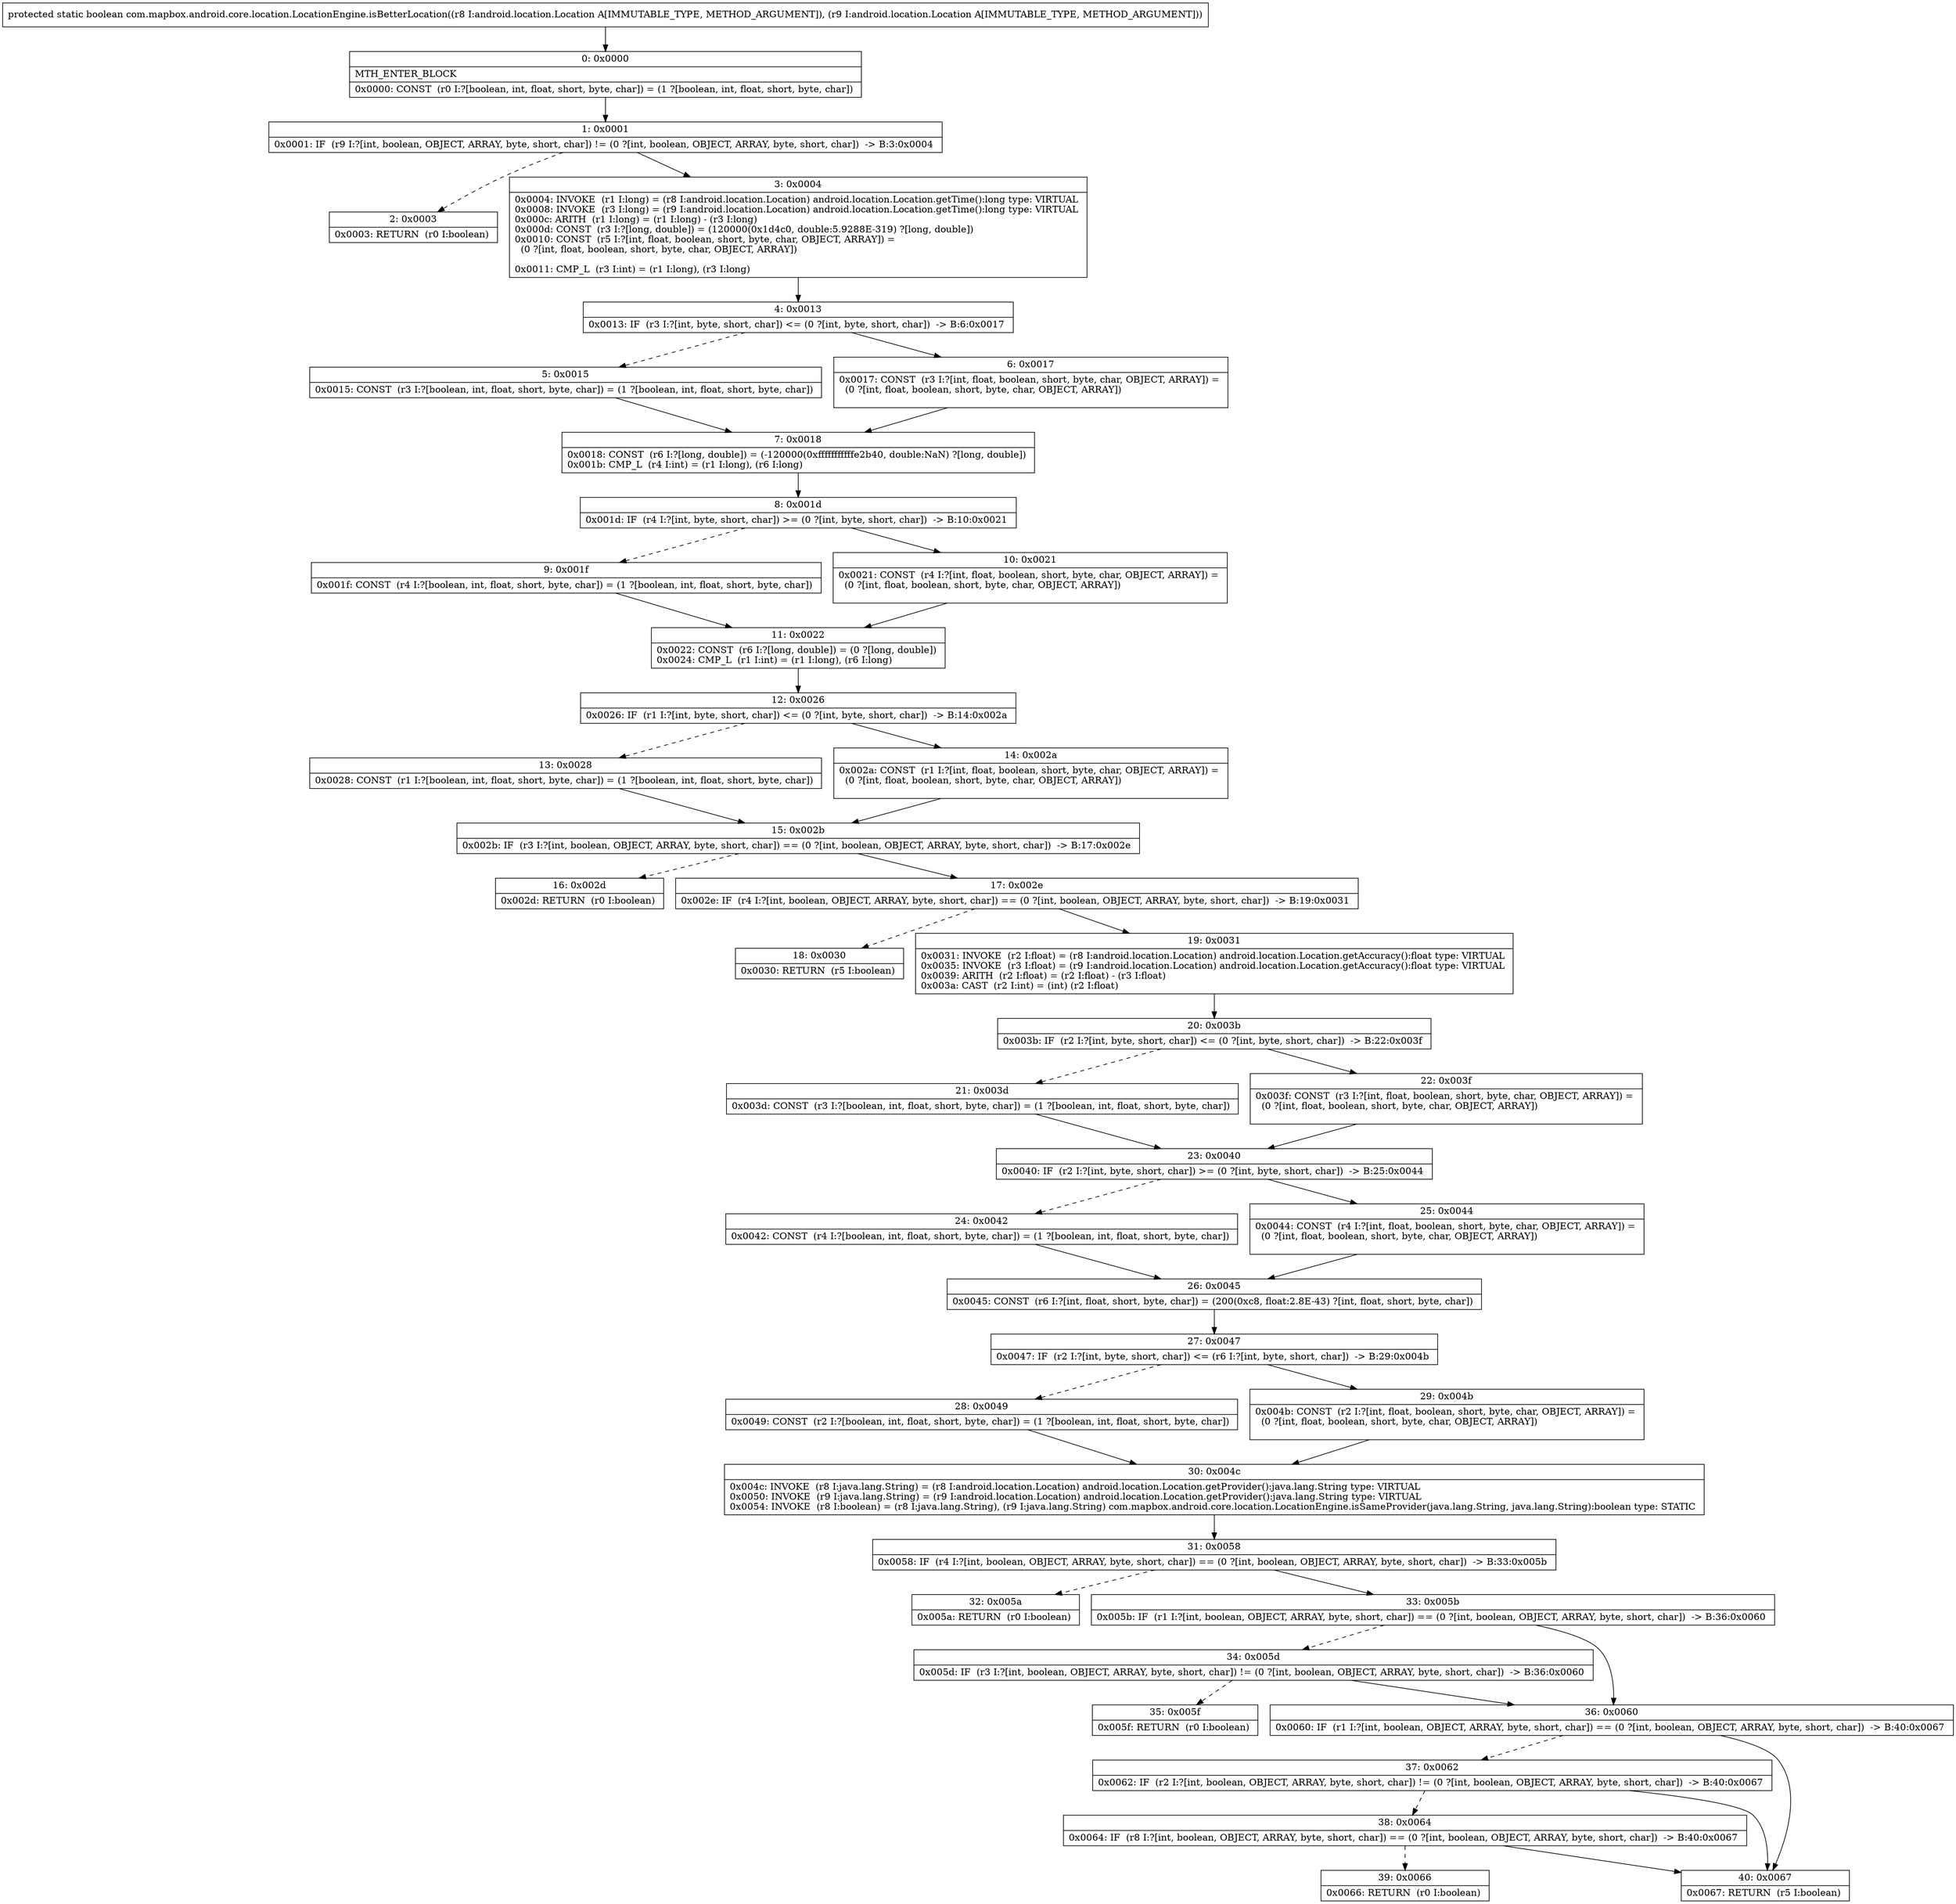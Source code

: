 digraph "CFG forcom.mapbox.android.core.location.LocationEngine.isBetterLocation(Landroid\/location\/Location;Landroid\/location\/Location;)Z" {
Node_0 [shape=record,label="{0\:\ 0x0000|MTH_ENTER_BLOCK\l|0x0000: CONST  (r0 I:?[boolean, int, float, short, byte, char]) = (1 ?[boolean, int, float, short, byte, char]) \l}"];
Node_1 [shape=record,label="{1\:\ 0x0001|0x0001: IF  (r9 I:?[int, boolean, OBJECT, ARRAY, byte, short, char]) != (0 ?[int, boolean, OBJECT, ARRAY, byte, short, char])  \-\> B:3:0x0004 \l}"];
Node_2 [shape=record,label="{2\:\ 0x0003|0x0003: RETURN  (r0 I:boolean) \l}"];
Node_3 [shape=record,label="{3\:\ 0x0004|0x0004: INVOKE  (r1 I:long) = (r8 I:android.location.Location) android.location.Location.getTime():long type: VIRTUAL \l0x0008: INVOKE  (r3 I:long) = (r9 I:android.location.Location) android.location.Location.getTime():long type: VIRTUAL \l0x000c: ARITH  (r1 I:long) = (r1 I:long) \- (r3 I:long) \l0x000d: CONST  (r3 I:?[long, double]) = (120000(0x1d4c0, double:5.9288E\-319) ?[long, double]) \l0x0010: CONST  (r5 I:?[int, float, boolean, short, byte, char, OBJECT, ARRAY]) = \l  (0 ?[int, float, boolean, short, byte, char, OBJECT, ARRAY])\l \l0x0011: CMP_L  (r3 I:int) = (r1 I:long), (r3 I:long) \l}"];
Node_4 [shape=record,label="{4\:\ 0x0013|0x0013: IF  (r3 I:?[int, byte, short, char]) \<= (0 ?[int, byte, short, char])  \-\> B:6:0x0017 \l}"];
Node_5 [shape=record,label="{5\:\ 0x0015|0x0015: CONST  (r3 I:?[boolean, int, float, short, byte, char]) = (1 ?[boolean, int, float, short, byte, char]) \l}"];
Node_6 [shape=record,label="{6\:\ 0x0017|0x0017: CONST  (r3 I:?[int, float, boolean, short, byte, char, OBJECT, ARRAY]) = \l  (0 ?[int, float, boolean, short, byte, char, OBJECT, ARRAY])\l \l}"];
Node_7 [shape=record,label="{7\:\ 0x0018|0x0018: CONST  (r6 I:?[long, double]) = (\-120000(0xfffffffffffe2b40, double:NaN) ?[long, double]) \l0x001b: CMP_L  (r4 I:int) = (r1 I:long), (r6 I:long) \l}"];
Node_8 [shape=record,label="{8\:\ 0x001d|0x001d: IF  (r4 I:?[int, byte, short, char]) \>= (0 ?[int, byte, short, char])  \-\> B:10:0x0021 \l}"];
Node_9 [shape=record,label="{9\:\ 0x001f|0x001f: CONST  (r4 I:?[boolean, int, float, short, byte, char]) = (1 ?[boolean, int, float, short, byte, char]) \l}"];
Node_10 [shape=record,label="{10\:\ 0x0021|0x0021: CONST  (r4 I:?[int, float, boolean, short, byte, char, OBJECT, ARRAY]) = \l  (0 ?[int, float, boolean, short, byte, char, OBJECT, ARRAY])\l \l}"];
Node_11 [shape=record,label="{11\:\ 0x0022|0x0022: CONST  (r6 I:?[long, double]) = (0 ?[long, double]) \l0x0024: CMP_L  (r1 I:int) = (r1 I:long), (r6 I:long) \l}"];
Node_12 [shape=record,label="{12\:\ 0x0026|0x0026: IF  (r1 I:?[int, byte, short, char]) \<= (0 ?[int, byte, short, char])  \-\> B:14:0x002a \l}"];
Node_13 [shape=record,label="{13\:\ 0x0028|0x0028: CONST  (r1 I:?[boolean, int, float, short, byte, char]) = (1 ?[boolean, int, float, short, byte, char]) \l}"];
Node_14 [shape=record,label="{14\:\ 0x002a|0x002a: CONST  (r1 I:?[int, float, boolean, short, byte, char, OBJECT, ARRAY]) = \l  (0 ?[int, float, boolean, short, byte, char, OBJECT, ARRAY])\l \l}"];
Node_15 [shape=record,label="{15\:\ 0x002b|0x002b: IF  (r3 I:?[int, boolean, OBJECT, ARRAY, byte, short, char]) == (0 ?[int, boolean, OBJECT, ARRAY, byte, short, char])  \-\> B:17:0x002e \l}"];
Node_16 [shape=record,label="{16\:\ 0x002d|0x002d: RETURN  (r0 I:boolean) \l}"];
Node_17 [shape=record,label="{17\:\ 0x002e|0x002e: IF  (r4 I:?[int, boolean, OBJECT, ARRAY, byte, short, char]) == (0 ?[int, boolean, OBJECT, ARRAY, byte, short, char])  \-\> B:19:0x0031 \l}"];
Node_18 [shape=record,label="{18\:\ 0x0030|0x0030: RETURN  (r5 I:boolean) \l}"];
Node_19 [shape=record,label="{19\:\ 0x0031|0x0031: INVOKE  (r2 I:float) = (r8 I:android.location.Location) android.location.Location.getAccuracy():float type: VIRTUAL \l0x0035: INVOKE  (r3 I:float) = (r9 I:android.location.Location) android.location.Location.getAccuracy():float type: VIRTUAL \l0x0039: ARITH  (r2 I:float) = (r2 I:float) \- (r3 I:float) \l0x003a: CAST  (r2 I:int) = (int) (r2 I:float) \l}"];
Node_20 [shape=record,label="{20\:\ 0x003b|0x003b: IF  (r2 I:?[int, byte, short, char]) \<= (0 ?[int, byte, short, char])  \-\> B:22:0x003f \l}"];
Node_21 [shape=record,label="{21\:\ 0x003d|0x003d: CONST  (r3 I:?[boolean, int, float, short, byte, char]) = (1 ?[boolean, int, float, short, byte, char]) \l}"];
Node_22 [shape=record,label="{22\:\ 0x003f|0x003f: CONST  (r3 I:?[int, float, boolean, short, byte, char, OBJECT, ARRAY]) = \l  (0 ?[int, float, boolean, short, byte, char, OBJECT, ARRAY])\l \l}"];
Node_23 [shape=record,label="{23\:\ 0x0040|0x0040: IF  (r2 I:?[int, byte, short, char]) \>= (0 ?[int, byte, short, char])  \-\> B:25:0x0044 \l}"];
Node_24 [shape=record,label="{24\:\ 0x0042|0x0042: CONST  (r4 I:?[boolean, int, float, short, byte, char]) = (1 ?[boolean, int, float, short, byte, char]) \l}"];
Node_25 [shape=record,label="{25\:\ 0x0044|0x0044: CONST  (r4 I:?[int, float, boolean, short, byte, char, OBJECT, ARRAY]) = \l  (0 ?[int, float, boolean, short, byte, char, OBJECT, ARRAY])\l \l}"];
Node_26 [shape=record,label="{26\:\ 0x0045|0x0045: CONST  (r6 I:?[int, float, short, byte, char]) = (200(0xc8, float:2.8E\-43) ?[int, float, short, byte, char]) \l}"];
Node_27 [shape=record,label="{27\:\ 0x0047|0x0047: IF  (r2 I:?[int, byte, short, char]) \<= (r6 I:?[int, byte, short, char])  \-\> B:29:0x004b \l}"];
Node_28 [shape=record,label="{28\:\ 0x0049|0x0049: CONST  (r2 I:?[boolean, int, float, short, byte, char]) = (1 ?[boolean, int, float, short, byte, char]) \l}"];
Node_29 [shape=record,label="{29\:\ 0x004b|0x004b: CONST  (r2 I:?[int, float, boolean, short, byte, char, OBJECT, ARRAY]) = \l  (0 ?[int, float, boolean, short, byte, char, OBJECT, ARRAY])\l \l}"];
Node_30 [shape=record,label="{30\:\ 0x004c|0x004c: INVOKE  (r8 I:java.lang.String) = (r8 I:android.location.Location) android.location.Location.getProvider():java.lang.String type: VIRTUAL \l0x0050: INVOKE  (r9 I:java.lang.String) = (r9 I:android.location.Location) android.location.Location.getProvider():java.lang.String type: VIRTUAL \l0x0054: INVOKE  (r8 I:boolean) = (r8 I:java.lang.String), (r9 I:java.lang.String) com.mapbox.android.core.location.LocationEngine.isSameProvider(java.lang.String, java.lang.String):boolean type: STATIC \l}"];
Node_31 [shape=record,label="{31\:\ 0x0058|0x0058: IF  (r4 I:?[int, boolean, OBJECT, ARRAY, byte, short, char]) == (0 ?[int, boolean, OBJECT, ARRAY, byte, short, char])  \-\> B:33:0x005b \l}"];
Node_32 [shape=record,label="{32\:\ 0x005a|0x005a: RETURN  (r0 I:boolean) \l}"];
Node_33 [shape=record,label="{33\:\ 0x005b|0x005b: IF  (r1 I:?[int, boolean, OBJECT, ARRAY, byte, short, char]) == (0 ?[int, boolean, OBJECT, ARRAY, byte, short, char])  \-\> B:36:0x0060 \l}"];
Node_34 [shape=record,label="{34\:\ 0x005d|0x005d: IF  (r3 I:?[int, boolean, OBJECT, ARRAY, byte, short, char]) != (0 ?[int, boolean, OBJECT, ARRAY, byte, short, char])  \-\> B:36:0x0060 \l}"];
Node_35 [shape=record,label="{35\:\ 0x005f|0x005f: RETURN  (r0 I:boolean) \l}"];
Node_36 [shape=record,label="{36\:\ 0x0060|0x0060: IF  (r1 I:?[int, boolean, OBJECT, ARRAY, byte, short, char]) == (0 ?[int, boolean, OBJECT, ARRAY, byte, short, char])  \-\> B:40:0x0067 \l}"];
Node_37 [shape=record,label="{37\:\ 0x0062|0x0062: IF  (r2 I:?[int, boolean, OBJECT, ARRAY, byte, short, char]) != (0 ?[int, boolean, OBJECT, ARRAY, byte, short, char])  \-\> B:40:0x0067 \l}"];
Node_38 [shape=record,label="{38\:\ 0x0064|0x0064: IF  (r8 I:?[int, boolean, OBJECT, ARRAY, byte, short, char]) == (0 ?[int, boolean, OBJECT, ARRAY, byte, short, char])  \-\> B:40:0x0067 \l}"];
Node_39 [shape=record,label="{39\:\ 0x0066|0x0066: RETURN  (r0 I:boolean) \l}"];
Node_40 [shape=record,label="{40\:\ 0x0067|0x0067: RETURN  (r5 I:boolean) \l}"];
MethodNode[shape=record,label="{protected static boolean com.mapbox.android.core.location.LocationEngine.isBetterLocation((r8 I:android.location.Location A[IMMUTABLE_TYPE, METHOD_ARGUMENT]), (r9 I:android.location.Location A[IMMUTABLE_TYPE, METHOD_ARGUMENT])) }"];
MethodNode -> Node_0;
Node_0 -> Node_1;
Node_1 -> Node_2[style=dashed];
Node_1 -> Node_3;
Node_3 -> Node_4;
Node_4 -> Node_5[style=dashed];
Node_4 -> Node_6;
Node_5 -> Node_7;
Node_6 -> Node_7;
Node_7 -> Node_8;
Node_8 -> Node_9[style=dashed];
Node_8 -> Node_10;
Node_9 -> Node_11;
Node_10 -> Node_11;
Node_11 -> Node_12;
Node_12 -> Node_13[style=dashed];
Node_12 -> Node_14;
Node_13 -> Node_15;
Node_14 -> Node_15;
Node_15 -> Node_16[style=dashed];
Node_15 -> Node_17;
Node_17 -> Node_18[style=dashed];
Node_17 -> Node_19;
Node_19 -> Node_20;
Node_20 -> Node_21[style=dashed];
Node_20 -> Node_22;
Node_21 -> Node_23;
Node_22 -> Node_23;
Node_23 -> Node_24[style=dashed];
Node_23 -> Node_25;
Node_24 -> Node_26;
Node_25 -> Node_26;
Node_26 -> Node_27;
Node_27 -> Node_28[style=dashed];
Node_27 -> Node_29;
Node_28 -> Node_30;
Node_29 -> Node_30;
Node_30 -> Node_31;
Node_31 -> Node_32[style=dashed];
Node_31 -> Node_33;
Node_33 -> Node_34[style=dashed];
Node_33 -> Node_36;
Node_34 -> Node_35[style=dashed];
Node_34 -> Node_36;
Node_36 -> Node_37[style=dashed];
Node_36 -> Node_40;
Node_37 -> Node_38[style=dashed];
Node_37 -> Node_40;
Node_38 -> Node_39[style=dashed];
Node_38 -> Node_40;
}

